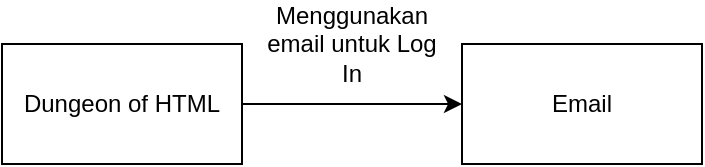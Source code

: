 <mxfile version="24.6.1" type="device">
  <diagram id="prtHgNgQTEPvFCAcTncT" name="Page-1">
    <mxGraphModel dx="659" dy="271" grid="1" gridSize="10" guides="1" tooltips="1" connect="1" arrows="1" fold="1" page="1" pageScale="1" pageWidth="827" pageHeight="1169" math="0" shadow="0">
      <root>
        <mxCell id="0" />
        <mxCell id="1" parent="0" />
        <mxCell id="15JRyH4eZpcLLirv3yTH-3" style="edgeStyle=orthogonalEdgeStyle;rounded=0;orthogonalLoop=1;jettySize=auto;html=1;exitX=1;exitY=0.5;exitDx=0;exitDy=0;" edge="1" parent="1" source="15JRyH4eZpcLLirv3yTH-1" target="15JRyH4eZpcLLirv3yTH-2">
          <mxGeometry relative="1" as="geometry" />
        </mxCell>
        <mxCell id="15JRyH4eZpcLLirv3yTH-1" value="Dungeon of HTML" style="rounded=0;whiteSpace=wrap;html=1;" vertex="1" parent="1">
          <mxGeometry x="170" y="130" width="120" height="60" as="geometry" />
        </mxCell>
        <mxCell id="15JRyH4eZpcLLirv3yTH-2" value="Email" style="rounded=0;whiteSpace=wrap;html=1;" vertex="1" parent="1">
          <mxGeometry x="400" y="130" width="120" height="60" as="geometry" />
        </mxCell>
        <mxCell id="15JRyH4eZpcLLirv3yTH-4" value="Menggunakan email untuk Log In" style="text;html=1;align=center;verticalAlign=middle;whiteSpace=wrap;rounded=0;" vertex="1" parent="1">
          <mxGeometry x="300" y="110" width="90" height="40" as="geometry" />
        </mxCell>
      </root>
    </mxGraphModel>
  </diagram>
</mxfile>
